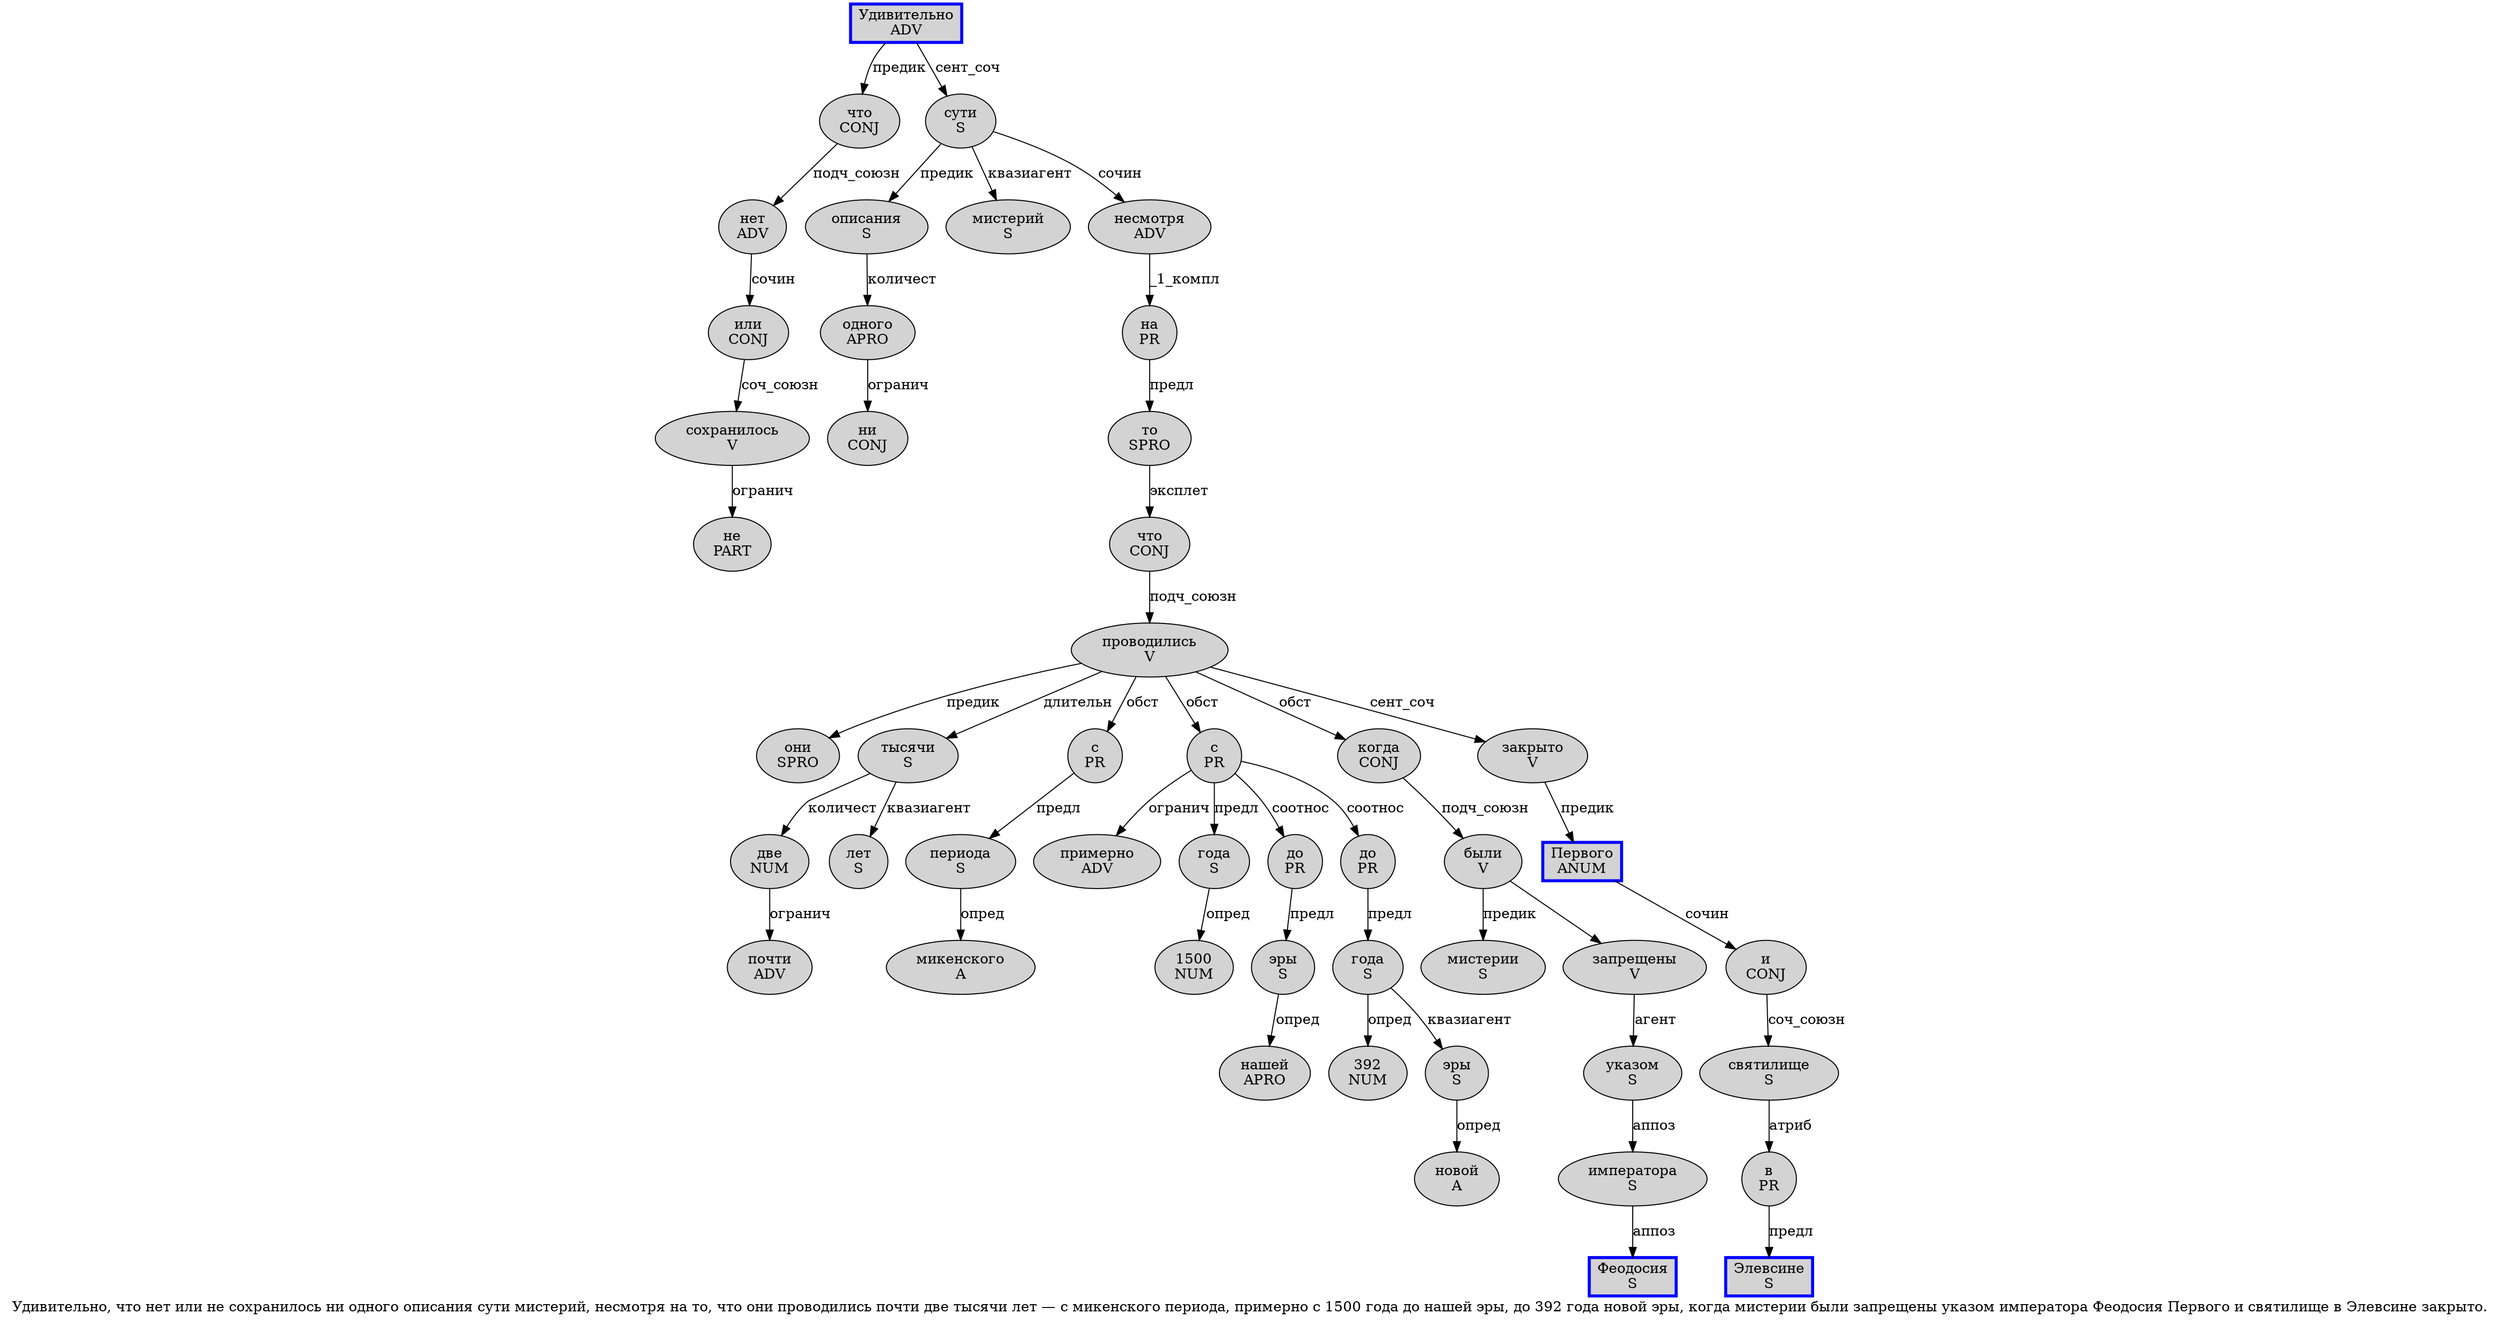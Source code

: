 digraph SENTENCE_1080 {
	graph [label="Удивительно, что нет или не сохранилось ни одного описания сути мистерий, несмотря на то, что они проводились почти две тысячи лет — с микенского периода, примерно с 1500 года до нашей эры, до 392 года новой эры, когда мистерии были запрещены указом императора Феодосия Первого и святилище в Элевсине закрыто."]
	node [style=filled]
		0 [label="Удивительно
ADV" color=blue fillcolor=lightgray penwidth=3 shape=box]
		2 [label="что
CONJ" color="" fillcolor=lightgray penwidth=1 shape=ellipse]
		3 [label="нет
ADV" color="" fillcolor=lightgray penwidth=1 shape=ellipse]
		4 [label="или
CONJ" color="" fillcolor=lightgray penwidth=1 shape=ellipse]
		5 [label="не
PART" color="" fillcolor=lightgray penwidth=1 shape=ellipse]
		6 [label="сохранилось
V" color="" fillcolor=lightgray penwidth=1 shape=ellipse]
		7 [label="ни
CONJ" color="" fillcolor=lightgray penwidth=1 shape=ellipse]
		8 [label="одного
APRO" color="" fillcolor=lightgray penwidth=1 shape=ellipse]
		9 [label="описания
S" color="" fillcolor=lightgray penwidth=1 shape=ellipse]
		10 [label="сути
S" color="" fillcolor=lightgray penwidth=1 shape=ellipse]
		11 [label="мистерий
S" color="" fillcolor=lightgray penwidth=1 shape=ellipse]
		13 [label="несмотря
ADV" color="" fillcolor=lightgray penwidth=1 shape=ellipse]
		14 [label="на
PR" color="" fillcolor=lightgray penwidth=1 shape=ellipse]
		15 [label="то
SPRO" color="" fillcolor=lightgray penwidth=1 shape=ellipse]
		17 [label="что
CONJ" color="" fillcolor=lightgray penwidth=1 shape=ellipse]
		18 [label="они
SPRO" color="" fillcolor=lightgray penwidth=1 shape=ellipse]
		19 [label="проводились
V" color="" fillcolor=lightgray penwidth=1 shape=ellipse]
		20 [label="почти
ADV" color="" fillcolor=lightgray penwidth=1 shape=ellipse]
		21 [label="две
NUM" color="" fillcolor=lightgray penwidth=1 shape=ellipse]
		22 [label="тысячи
S" color="" fillcolor=lightgray penwidth=1 shape=ellipse]
		23 [label="лет
S" color="" fillcolor=lightgray penwidth=1 shape=ellipse]
		25 [label="с
PR" color="" fillcolor=lightgray penwidth=1 shape=ellipse]
		26 [label="микенского
A" color="" fillcolor=lightgray penwidth=1 shape=ellipse]
		27 [label="периода
S" color="" fillcolor=lightgray penwidth=1 shape=ellipse]
		29 [label="примерно
ADV" color="" fillcolor=lightgray penwidth=1 shape=ellipse]
		30 [label="с
PR" color="" fillcolor=lightgray penwidth=1 shape=ellipse]
		31 [label="1500
NUM" color="" fillcolor=lightgray penwidth=1 shape=ellipse]
		32 [label="года
S" color="" fillcolor=lightgray penwidth=1 shape=ellipse]
		33 [label="до
PR" color="" fillcolor=lightgray penwidth=1 shape=ellipse]
		34 [label="нашей
APRO" color="" fillcolor=lightgray penwidth=1 shape=ellipse]
		35 [label="эры
S" color="" fillcolor=lightgray penwidth=1 shape=ellipse]
		37 [label="до
PR" color="" fillcolor=lightgray penwidth=1 shape=ellipse]
		38 [label="392
NUM" color="" fillcolor=lightgray penwidth=1 shape=ellipse]
		39 [label="года
S" color="" fillcolor=lightgray penwidth=1 shape=ellipse]
		40 [label="новой
A" color="" fillcolor=lightgray penwidth=1 shape=ellipse]
		41 [label="эры
S" color="" fillcolor=lightgray penwidth=1 shape=ellipse]
		43 [label="когда
CONJ" color="" fillcolor=lightgray penwidth=1 shape=ellipse]
		44 [label="мистерии
S" color="" fillcolor=lightgray penwidth=1 shape=ellipse]
		45 [label="были
V" color="" fillcolor=lightgray penwidth=1 shape=ellipse]
		46 [label="запрещены
V" color="" fillcolor=lightgray penwidth=1 shape=ellipse]
		47 [label="указом
S" color="" fillcolor=lightgray penwidth=1 shape=ellipse]
		48 [label="императора
S" color="" fillcolor=lightgray penwidth=1 shape=ellipse]
		49 [label="Феодосия
S" color=blue fillcolor=lightgray penwidth=3 shape=box]
		50 [label="Первого
ANUM" color=blue fillcolor=lightgray penwidth=3 shape=box]
		51 [label="и
CONJ" color="" fillcolor=lightgray penwidth=1 shape=ellipse]
		52 [label="святилище
S" color="" fillcolor=lightgray penwidth=1 shape=ellipse]
		53 [label="в
PR" color="" fillcolor=lightgray penwidth=1 shape=ellipse]
		54 [label="Элевсине
S" color=blue fillcolor=lightgray penwidth=3 shape=box]
		55 [label="закрыто
V" color="" fillcolor=lightgray penwidth=1 shape=ellipse]
			8 -> 7 [label="огранич"]
			53 -> 54 [label="предл"]
			14 -> 15 [label="предл"]
			52 -> 53 [label="атриб"]
			4 -> 6 [label="соч_союзн"]
			37 -> 39 [label="предл"]
			50 -> 51 [label="сочин"]
			45 -> 44 [label="предик"]
			45 -> 46
			51 -> 52 [label="соч_союзн"]
			35 -> 34 [label="опред"]
			19 -> 18 [label="предик"]
			19 -> 22 [label="длительн"]
			19 -> 25 [label="обст"]
			19 -> 30 [label="обст"]
			19 -> 43 [label="обст"]
			19 -> 55 [label="сент_соч"]
			30 -> 29 [label="огранич"]
			30 -> 32 [label="предл"]
			30 -> 33 [label="соотнос"]
			30 -> 37 [label="соотнос"]
			46 -> 47 [label="агент"]
			3 -> 4 [label="сочин"]
			17 -> 19 [label="подч_союзн"]
			43 -> 45 [label="подч_союзн"]
			55 -> 50 [label="предик"]
			47 -> 48 [label="аппоз"]
			2 -> 3 [label="подч_союзн"]
			32 -> 31 [label="опред"]
			0 -> 2 [label="предик"]
			0 -> 10 [label="сент_соч"]
			48 -> 49 [label="аппоз"]
			27 -> 26 [label="опред"]
			21 -> 20 [label="огранич"]
			10 -> 9 [label="предик"]
			10 -> 11 [label="квазиагент"]
			10 -> 13 [label="сочин"]
			25 -> 27 [label="предл"]
			33 -> 35 [label="предл"]
			39 -> 38 [label="опред"]
			39 -> 41 [label="квазиагент"]
			13 -> 14 [label="_1_компл"]
			41 -> 40 [label="опред"]
			15 -> 17 [label="эксплет"]
			9 -> 8 [label="количест"]
			22 -> 21 [label="количест"]
			22 -> 23 [label="квазиагент"]
			6 -> 5 [label="огранич"]
}